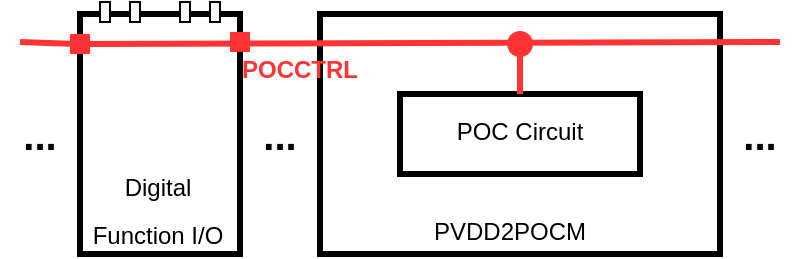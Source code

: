 <mxfile version="16.5.1" type="device"><diagram id="hLG_enwQOSxG6830gucf" name="Page-1"><mxGraphModel dx="612" dy="569" grid="1" gridSize="10" guides="1" tooltips="1" connect="1" arrows="1" fold="1" page="1" pageScale="1" pageWidth="850" pageHeight="1100" math="0" shadow="0"><root><mxCell id="0"/><mxCell id="1" parent="0"/><mxCell id="HyEQZsUZIYRtPBs0_kk7-1" value="" style="rounded=0;whiteSpace=wrap;html=1;fontSize=10;strokeColor=#000000;strokeWidth=3;fillColor=#FFFFFF;" vertex="1" parent="1"><mxGeometry x="120" y="160" width="80" height="120" as="geometry"/></mxCell><mxCell id="HyEQZsUZIYRtPBs0_kk7-2" value="" style="rounded=0;whiteSpace=wrap;html=1;fontSize=10;strokeColor=#000000;strokeWidth=3;fillColor=#FFFFFF;" vertex="1" parent="1"><mxGeometry x="240" y="160" width="200" height="120" as="geometry"/></mxCell><mxCell id="HyEQZsUZIYRtPBs0_kk7-4" value="&lt;font style=&quot;font-size: 20px&quot;&gt;&lt;b&gt;...&lt;/b&gt;&lt;/font&gt;" style="text;html=1;strokeColor=none;fillColor=none;align=center;verticalAlign=middle;whiteSpace=wrap;rounded=0;fontSize=10;strokeWidth=3;" vertex="1" parent="1"><mxGeometry x="80" y="210" width="40" height="20" as="geometry"/></mxCell><mxCell id="HyEQZsUZIYRtPBs0_kk7-5" value="&lt;font style=&quot;font-size: 20px&quot;&gt;&lt;b&gt;...&lt;/b&gt;&lt;/font&gt;" style="text;html=1;strokeColor=none;fillColor=none;align=center;verticalAlign=middle;whiteSpace=wrap;rounded=0;fontSize=10;strokeWidth=3;" vertex="1" parent="1"><mxGeometry x="200" y="210" width="40" height="20" as="geometry"/></mxCell><mxCell id="HyEQZsUZIYRtPBs0_kk7-6" value="&lt;font style=&quot;font-size: 12px&quot;&gt;Digital&lt;br&gt;Function I/O&lt;/font&gt;" style="text;html=1;strokeColor=none;fillColor=none;align=center;verticalAlign=middle;whiteSpace=wrap;rounded=0;fontSize=20;strokeWidth=3;" vertex="1" parent="1"><mxGeometry x="114" y="240" width="90" height="30" as="geometry"/></mxCell><mxCell id="HyEQZsUZIYRtPBs0_kk7-7" value="" style="rounded=0;whiteSpace=wrap;html=1;fontSize=12;strokeColor=#000000;strokeWidth=3;fillColor=#FFFFFF;" vertex="1" parent="1"><mxGeometry x="280" y="200" width="120" height="40" as="geometry"/></mxCell><mxCell id="HyEQZsUZIYRtPBs0_kk7-8" value="&lt;span style=&quot;font-size: 12px&quot;&gt;POC Circuit&lt;/span&gt;" style="text;html=1;strokeColor=none;fillColor=none;align=center;verticalAlign=middle;whiteSpace=wrap;rounded=0;fontSize=20;strokeWidth=3;" vertex="1" parent="1"><mxGeometry x="295" y="200" width="90" height="30" as="geometry"/></mxCell><mxCell id="HyEQZsUZIYRtPBs0_kk7-9" value="&lt;span style=&quot;font-size: 12px&quot;&gt;PVDD2POCM&lt;/span&gt;" style="text;html=1;strokeColor=none;fillColor=none;align=center;verticalAlign=middle;whiteSpace=wrap;rounded=0;fontSize=20;strokeWidth=3;" vertex="1" parent="1"><mxGeometry x="290" y="250" width="90" height="30" as="geometry"/></mxCell><mxCell id="HyEQZsUZIYRtPBs0_kk7-10" value="" style="ellipse;whiteSpace=wrap;html=1;aspect=fixed;fontSize=12;strokeColor=#FF3333;strokeWidth=3;fillColor=#FF3333;" vertex="1" parent="1"><mxGeometry x="335" y="170" width="10" height="10" as="geometry"/></mxCell><mxCell id="HyEQZsUZIYRtPBs0_kk7-11" value="" style="endArrow=none;html=1;rounded=0;fontSize=12;strokeWidth=3;entryX=0.5;entryY=1;entryDx=0;entryDy=0;strokeColor=#FF3333;" edge="1" parent="1" target="HyEQZsUZIYRtPBs0_kk7-10"><mxGeometry width="50" height="50" relative="1" as="geometry"><mxPoint x="340" y="200" as="sourcePoint"/><mxPoint x="390" y="180" as="targetPoint"/></mxGeometry></mxCell><mxCell id="HyEQZsUZIYRtPBs0_kk7-12" value="" style="endArrow=none;html=1;rounded=0;fontSize=12;strokeWidth=3;strokeColor=#FF3333;startArrow=none;" edge="1" parent="1" source="HyEQZsUZIYRtPBs0_kk7-15"><mxGeometry width="50" height="50" relative="1" as="geometry"><mxPoint x="90" y="174" as="sourcePoint"/><mxPoint x="470" y="174" as="targetPoint"/></mxGeometry></mxCell><mxCell id="HyEQZsUZIYRtPBs0_kk7-13" value="&lt;font style=&quot;font-size: 20px&quot;&gt;&lt;b&gt;...&lt;/b&gt;&lt;/font&gt;" style="text;html=1;strokeColor=none;fillColor=none;align=center;verticalAlign=middle;whiteSpace=wrap;rounded=0;fontSize=10;strokeWidth=3;" vertex="1" parent="1"><mxGeometry x="440" y="210" width="40" height="20" as="geometry"/></mxCell><mxCell id="HyEQZsUZIYRtPBs0_kk7-14" value="&lt;span style=&quot;font-size: 12px&quot;&gt;&lt;font color=&quot;#ff3333&quot;&gt;&lt;b&gt;POCCTRL&lt;/b&gt;&lt;/font&gt;&lt;/span&gt;" style="text;html=1;strokeColor=none;fillColor=none;align=center;verticalAlign=middle;whiteSpace=wrap;rounded=0;fontSize=20;strokeWidth=3;" vertex="1" parent="1"><mxGeometry x="185" y="169" width="90" height="30" as="geometry"/></mxCell><mxCell id="HyEQZsUZIYRtPBs0_kk7-17" value="" style="rounded=0;whiteSpace=wrap;html=1;fontSize=12;fontColor=#FF3333;strokeColor=none;strokeWidth=3;fillColor=#FF3333;" vertex="1" parent="1"><mxGeometry x="195" y="169" width="10" height="10" as="geometry"/></mxCell><mxCell id="HyEQZsUZIYRtPBs0_kk7-15" value="" style="rounded=0;whiteSpace=wrap;html=1;fontSize=12;fontColor=#FF3333;strokeColor=none;strokeWidth=3;fillColor=#FF3333;" vertex="1" parent="1"><mxGeometry x="115" y="170" width="10" height="10" as="geometry"/></mxCell><mxCell id="HyEQZsUZIYRtPBs0_kk7-18" value="" style="endArrow=none;html=1;rounded=0;fontSize=12;strokeWidth=3;strokeColor=#FF3333;" edge="1" parent="1" target="HyEQZsUZIYRtPBs0_kk7-15"><mxGeometry width="50" height="50" relative="1" as="geometry"><mxPoint x="90" y="174" as="sourcePoint"/><mxPoint x="470" y="174" as="targetPoint"/></mxGeometry></mxCell><mxCell id="HyEQZsUZIYRtPBs0_kk7-21" value="" style="rounded=0;whiteSpace=wrap;html=1;fontSize=12;fontColor=#FF3333;strokeColor=#000000;strokeWidth=1;fillColor=default;" vertex="1" parent="1"><mxGeometry x="130" y="154" width="5" height="10" as="geometry"/></mxCell><mxCell id="HyEQZsUZIYRtPBs0_kk7-23" value="" style="rounded=0;whiteSpace=wrap;html=1;fontSize=12;fontColor=#FF3333;strokeColor=#000000;strokeWidth=1;fillColor=default;" vertex="1" parent="1"><mxGeometry x="145" y="154" width="5" height="10" as="geometry"/></mxCell><mxCell id="HyEQZsUZIYRtPBs0_kk7-24" value="" style="rounded=0;whiteSpace=wrap;html=1;fontSize=12;fontColor=#FF3333;strokeColor=#000000;strokeWidth=1;fillColor=default;" vertex="1" parent="1"><mxGeometry x="170" y="154" width="5" height="10" as="geometry"/></mxCell><mxCell id="HyEQZsUZIYRtPBs0_kk7-25" value="" style="rounded=0;whiteSpace=wrap;html=1;fontSize=12;fontColor=#FF3333;strokeColor=#000000;strokeWidth=1;fillColor=default;" vertex="1" parent="1"><mxGeometry x="185" y="154" width="5" height="10" as="geometry"/></mxCell></root></mxGraphModel></diagram></mxfile>